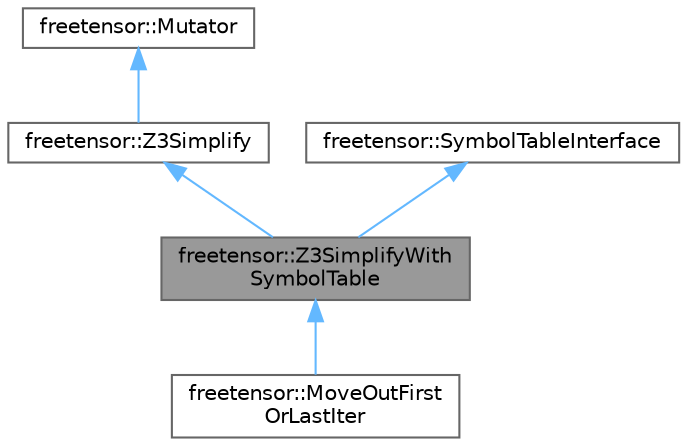 digraph "freetensor::Z3SimplifyWithSymbolTable"
{
 // LATEX_PDF_SIZE
  bgcolor="transparent";
  edge [fontname=Helvetica,fontsize=10,labelfontname=Helvetica,labelfontsize=10];
  node [fontname=Helvetica,fontsize=10,shape=box,height=0.2,width=0.4];
  Node1 [label="freetensor::Z3SimplifyWith\lSymbolTable",height=0.2,width=0.4,color="gray40", fillcolor="grey60", style="filled", fontcolor="black",tooltip=" "];
  Node2 -> Node1 [dir="back",color="steelblue1",style="solid"];
  Node2 [label="freetensor::Z3Simplify",height=0.2,width=0.4,color="gray40", fillcolor="white", style="filled",URL="$classfreetensor_1_1Z3Simplify.html",tooltip=" "];
  Node3 -> Node2 [dir="back",color="steelblue1",style="solid"];
  Node3 [label="freetensor::Mutator",height=0.2,width=0.4,color="gray40", fillcolor="white", style="filled",URL="$classfreetensor_1_1Mutator.html",tooltip=" "];
  Node4 -> Node1 [dir="back",color="steelblue1",style="solid"];
  Node4 [label="freetensor::SymbolTableInterface",height=0.2,width=0.4,color="gray40", fillcolor="white", style="filled",URL="$classfreetensor_1_1SymbolTableInterface.html",tooltip=" "];
  Node1 -> Node5 [dir="back",color="steelblue1",style="solid"];
  Node5 [label="freetensor::MoveOutFirst\lOrLastIter",height=0.2,width=0.4,color="gray40", fillcolor="white", style="filled",URL="$classfreetensor_1_1MoveOutFirstOrLastIter.html",tooltip=" "];
}
